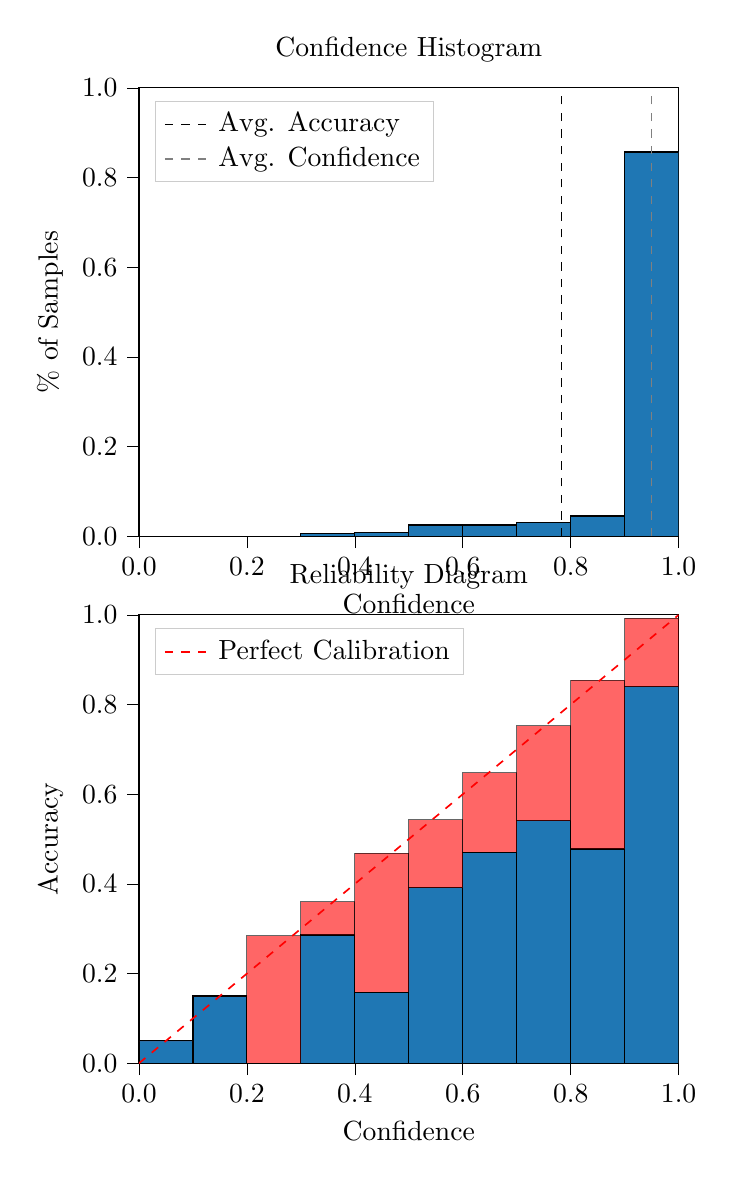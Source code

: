 % This file was created by tikzplotlib v0.9.8.
\begin{tikzpicture}

\definecolor{color0}{rgb}{0.122,0.467,0.706}

\begin{groupplot}[group style={group size=1 by 2}]
\nextgroupplot[
legend cell align={left},
legend style={
  fill opacity=0.8,
  draw opacity=1,
  text opacity=1,
  at={(0.03,0.97)},
  anchor=north west,
  draw=white!80!black
},
tick align=outside,
tick pos=left,
title={Confidence Histogram},
x grid style={white!69.02!black},
xlabel={Confidence},
xmin=0, xmax=1,
xtick style={color=black},
xtick={0,0.2,0.4,0.6,0.8,1},
xticklabels={0.0,0.2,0.4,0.6,0.8,1.0},
y grid style={white!69.02!black},
ylabel={\% of Samples},
ymin=0, ymax=1,
ytick style={color=black},
ytick={0,0.2,0.4,0.6,0.8,1},
yticklabels={0.0,0.2,0.4,0.6,0.8,1.0}
]
\draw[draw=black,fill=color0] (axis cs:-6.939e-18,0) rectangle (axis cs:0.1,0);
\draw[draw=black,fill=color0] (axis cs:0.1,0) rectangle (axis cs:0.2,0);
\draw[draw=black,fill=color0] (axis cs:0.2,0) rectangle (axis cs:0.3,0.0);
\draw[draw=black,fill=color0] (axis cs:0.3,0) rectangle (axis cs:0.4,0.007);
\draw[draw=black,fill=color0] (axis cs:0.4,0) rectangle (axis cs:0.5,0.009);
\draw[draw=black,fill=color0] (axis cs:0.5,0) rectangle (axis cs:0.6,0.025);
\draw[draw=black,fill=color0] (axis cs:0.6,0) rectangle (axis cs:0.7,0.025);
\draw[draw=black,fill=color0] (axis cs:0.7,0) rectangle (axis cs:0.8,0.03);
\draw[draw=black,fill=color0] (axis cs:0.8,0) rectangle (axis cs:0.9,0.045);
\draw[draw=black,fill=color0] (axis cs:0.9,0) rectangle (axis cs:1,0.857);
\addplot [semithick, black, dashed]
table {%
0.783 0
0.783 1
};
\addlegendentry{Avg. Accuracy}
\addplot [semithick, white!50.196!black, dashed]
table {%
0.95 0
0.95 1
};
\addlegendentry{Avg. Confidence}

\nextgroupplot[
legend cell align={left},
legend style={
  fill opacity=0.8,
  draw opacity=1,
  text opacity=1,
  at={(0.03,0.97)},
  anchor=north west,
  draw=white!80!black
},
tick align=outside,
tick pos=left,
title={Reliability Diagram},
x grid style={white!69.02!black},
xlabel={Confidence},
xmin=0, xmax=1,
xtick style={color=black},
xtick={0,0.2,0.4,0.6,0.8,1},
xticklabels={0.0,0.2,0.4,0.6,0.8,1.0},
y grid style={white!69.02!black},
ylabel={Accuracy},
ymin=0, ymax=1,
ytick style={color=black},
ytick={0,0.2,0.4,0.6,0.8,1},
yticklabels={0.0,0.2,0.4,0.6,0.8,1.0}
]
\draw[draw=black,fill=color0] (axis cs:-6.939e-18,0) rectangle (axis cs:0.1,0.05);
\draw[draw=black,fill=color0] (axis cs:0.1,0) rectangle (axis cs:0.2,0.15);
\draw[draw=black,fill=color0] (axis cs:0.2,0) rectangle (axis cs:0.3,0);
\draw[draw=black,fill=color0] (axis cs:0.3,0) rectangle (axis cs:0.4,0.286);
\draw[draw=black,fill=color0] (axis cs:0.4,0) rectangle (axis cs:0.5,0.158);
\draw[draw=black,fill=color0] (axis cs:0.5,0) rectangle (axis cs:0.6,0.392);
\draw[draw=black,fill=color0] (axis cs:0.6,0) rectangle (axis cs:0.7,0.471);
\draw[draw=black,fill=color0] (axis cs:0.7,0) rectangle (axis cs:0.8,0.541);
\draw[draw=black,fill=color0] (axis cs:0.8,0) rectangle (axis cs:0.9,0.478);
\draw[draw=black,fill=color0] (axis cs:0.9,0) rectangle (axis cs:1,0.84);
\draw[draw=black,fill=red,opacity=0.6] (axis cs:-6.939e-18,0.05) rectangle (axis cs:0.1,0.05);
\draw[draw=black,fill=red,opacity=0.6] (axis cs:0.1,0.15) rectangle (axis cs:0.2,0.15);
\draw[draw=black,fill=red,opacity=0.6] (axis cs:0.2,0) rectangle (axis cs:0.3,0.284);
\draw[draw=black,fill=red,opacity=0.6] (axis cs:0.3,0.286) rectangle (axis cs:0.4,0.36);
\draw[draw=black,fill=red,opacity=0.6] (axis cs:0.4,0.158) rectangle (axis cs:0.5,0.468);
\draw[draw=black,fill=red,opacity=0.6] (axis cs:0.5,0.392) rectangle (axis cs:0.6,0.543);
\draw[draw=black,fill=red,opacity=0.6] (axis cs:0.6,0.471) rectangle (axis cs:0.7,0.648);
\draw[draw=black,fill=red,opacity=0.6] (axis cs:0.7,0.541) rectangle (axis cs:0.8,0.753);
\draw[draw=black,fill=red,opacity=0.6] (axis cs:0.8,0.478) rectangle (axis cs:0.9,0.854);
\draw[draw=black,fill=red,opacity=0.6] (axis cs:0.9,0.84) rectangle (axis cs:1,0.993);
\addplot [semithick, red, dashed]
table {%
0 0
1 1
};
\addlegendentry{Perfect Calibration}
\end{groupplot}

\end{tikzpicture}
